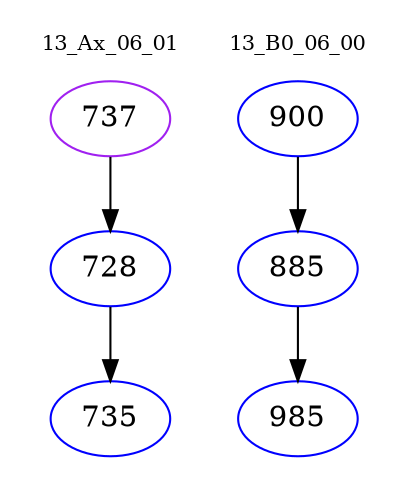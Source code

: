 digraph{
subgraph cluster_0 {
color = white
label = "13_Ax_06_01";
fontsize=10;
T0_737 [label="737", color="purple"]
T0_737 -> T0_728 [color="black"]
T0_728 [label="728", color="blue"]
T0_728 -> T0_735 [color="black"]
T0_735 [label="735", color="blue"]
}
subgraph cluster_1 {
color = white
label = "13_B0_06_00";
fontsize=10;
T1_900 [label="900", color="blue"]
T1_900 -> T1_885 [color="black"]
T1_885 [label="885", color="blue"]
T1_885 -> T1_985 [color="black"]
T1_985 [label="985", color="blue"]
}
}
